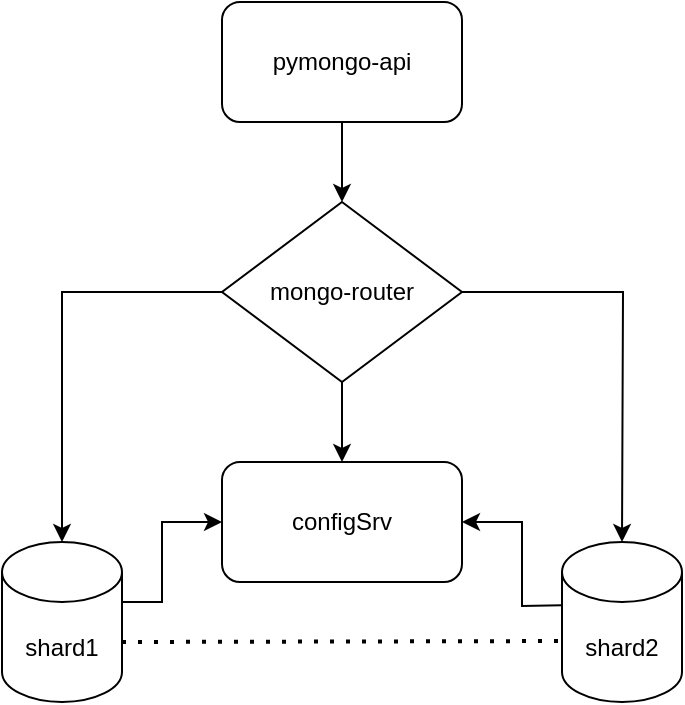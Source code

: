<mxfile version="26.0.16" pages="5">
  <diagram name="Задание 2" id="-H_mtQnk-PTXWXPvYvuk">
    <mxGraphModel dx="954" dy="1478" grid="1" gridSize="10" guides="1" tooltips="1" connect="1" arrows="1" fold="1" page="1" pageScale="1" pageWidth="1169" pageHeight="827" math="0" shadow="0">
      <root>
        <mxCell id="0" />
        <mxCell id="1" parent="0" />
        <mxCell id="zA23MoTUsTF4_91t8viU-2" value="shard1" style="shape=cylinder3;whiteSpace=wrap;html=1;boundedLbl=1;backgroundOutline=1;size=15;" parent="1" vertex="1">
          <mxGeometry x="290" y="240" width="60" height="80" as="geometry" />
        </mxCell>
        <mxCell id="zA23MoTUsTF4_91t8viU-3" value="pymongo-api" style="rounded=1;whiteSpace=wrap;html=1;" parent="1" vertex="1">
          <mxGeometry x="400" y="-30" width="120" height="60" as="geometry" />
        </mxCell>
        <mxCell id="zA23MoTUsTF4_91t8viU-4" style="edgeStyle=orthogonalEdgeStyle;rounded=0;orthogonalLoop=1;jettySize=auto;html=1;exitX=0;exitY=0.5;exitDx=0;exitDy=0;entryX=0.5;entryY=0;entryDx=0;entryDy=0;entryPerimeter=0;" parent="1" source="wMNTlfKfNzRItlIKltiS-4" target="zA23MoTUsTF4_91t8viU-2" edge="1">
          <mxGeometry relative="1" as="geometry">
            <mxPoint x="460" y="200" as="sourcePoint" />
            <mxPoint x="320" y="230" as="targetPoint" />
          </mxGeometry>
        </mxCell>
        <mxCell id="wMNTlfKfNzRItlIKltiS-4" value="mongo-router" style="rhombus;whiteSpace=wrap;html=1;" vertex="1" parent="1">
          <mxGeometry x="400" y="70" width="120" height="90" as="geometry" />
        </mxCell>
        <mxCell id="wMNTlfKfNzRItlIKltiS-5" value="shard2" style="shape=cylinder3;whiteSpace=wrap;html=1;boundedLbl=1;backgroundOutline=1;size=15;" vertex="1" parent="1">
          <mxGeometry x="570" y="240" width="60" height="80" as="geometry" />
        </mxCell>
        <mxCell id="wMNTlfKfNzRItlIKltiS-6" style="edgeStyle=orthogonalEdgeStyle;rounded=0;orthogonalLoop=1;jettySize=auto;html=1;exitX=1;exitY=0.5;exitDx=0;exitDy=0;" edge="1" parent="1" source="wMNTlfKfNzRItlIKltiS-4">
          <mxGeometry relative="1" as="geometry">
            <mxPoint x="570" y="200" as="sourcePoint" />
            <mxPoint x="600" y="240" as="targetPoint" />
          </mxGeometry>
        </mxCell>
        <mxCell id="wMNTlfKfNzRItlIKltiS-8" value="configSrv" style="rounded=1;whiteSpace=wrap;html=1;" vertex="1" parent="1">
          <mxGeometry x="400" y="200" width="120" height="60" as="geometry" />
        </mxCell>
        <mxCell id="wMNTlfKfNzRItlIKltiS-9" value="" style="endArrow=classic;html=1;rounded=0;exitX=0.5;exitY=1;exitDx=0;exitDy=0;entryX=0.5;entryY=0;entryDx=0;entryDy=0;" edge="1" parent="1" source="wMNTlfKfNzRItlIKltiS-4" target="wMNTlfKfNzRItlIKltiS-8">
          <mxGeometry width="50" height="50" relative="1" as="geometry">
            <mxPoint x="470" y="190" as="sourcePoint" />
            <mxPoint x="520" y="140" as="targetPoint" />
          </mxGeometry>
        </mxCell>
        <mxCell id="wMNTlfKfNzRItlIKltiS-10" value="" style="endArrow=classic;html=1;rounded=0;entryX=0;entryY=0.5;entryDx=0;entryDy=0;" edge="1" parent="1" target="wMNTlfKfNzRItlIKltiS-8">
          <mxGeometry width="50" height="50" relative="1" as="geometry">
            <mxPoint x="350" y="270" as="sourcePoint" />
            <mxPoint x="400" y="220" as="targetPoint" />
            <Array as="points">
              <mxPoint x="370" y="270" />
              <mxPoint x="370" y="230" />
            </Array>
          </mxGeometry>
        </mxCell>
        <mxCell id="wMNTlfKfNzRItlIKltiS-11" value="" style="endArrow=none;dashed=1;html=1;dashPattern=1 3;strokeWidth=2;rounded=0;entryX=-0.029;entryY=0.619;entryDx=0;entryDy=0;entryPerimeter=0;" edge="1" parent="1" target="wMNTlfKfNzRItlIKltiS-5">
          <mxGeometry width="50" height="50" relative="1" as="geometry">
            <mxPoint x="350" y="290" as="sourcePoint" />
            <mxPoint x="400" y="240" as="targetPoint" />
          </mxGeometry>
        </mxCell>
        <mxCell id="wMNTlfKfNzRItlIKltiS-12" value="" style="endArrow=classic;html=1;rounded=0;entryX=1;entryY=0.5;entryDx=0;entryDy=0;exitX=-0.001;exitY=0.395;exitDx=0;exitDy=0;exitPerimeter=0;" edge="1" parent="1" source="wMNTlfKfNzRItlIKltiS-5" target="wMNTlfKfNzRItlIKltiS-8">
          <mxGeometry width="50" height="50" relative="1" as="geometry">
            <mxPoint x="520" y="280" as="sourcePoint" />
            <mxPoint x="570" y="230" as="targetPoint" />
            <Array as="points">
              <mxPoint x="550" y="272" />
              <mxPoint x="550" y="230" />
            </Array>
          </mxGeometry>
        </mxCell>
        <mxCell id="wMNTlfKfNzRItlIKltiS-13" value="" style="endArrow=classic;html=1;rounded=0;" edge="1" parent="1" target="wMNTlfKfNzRItlIKltiS-4">
          <mxGeometry width="50" height="50" relative="1" as="geometry">
            <mxPoint x="460" y="30" as="sourcePoint" />
            <mxPoint x="510" y="-20" as="targetPoint" />
          </mxGeometry>
        </mxCell>
      </root>
    </mxGraphModel>
  </diagram>
  <diagram id="g8MGapnhHfuEhl8JQ7FW" name="Задание 3">
    <mxGraphModel dx="954" dy="651" grid="1" gridSize="10" guides="1" tooltips="1" connect="1" arrows="1" fold="1" page="1" pageScale="1" pageWidth="827" pageHeight="1169" math="0" shadow="0">
      <root>
        <mxCell id="0" />
        <mxCell id="1" parent="0" />
        <mxCell id="P3i2-cvloim_imuj-xMK-15" value="" style="rounded=1;whiteSpace=wrap;html=1;" vertex="1" parent="1">
          <mxGeometry x="130" y="330" width="210" height="140" as="geometry" />
        </mxCell>
        <mxCell id="P3i2-cvloim_imuj-xMK-1" value="shard1" style="shape=cylinder3;whiteSpace=wrap;html=1;boundedLbl=1;backgroundOutline=1;size=15;" vertex="1" parent="1">
          <mxGeometry x="205" y="330" width="60" height="80" as="geometry" />
        </mxCell>
        <mxCell id="P3i2-cvloim_imuj-xMK-2" value="pymongo-api" style="rounded=1;whiteSpace=wrap;html=1;" vertex="1" parent="1">
          <mxGeometry x="390" y="60" width="120" height="60" as="geometry" />
        </mxCell>
        <mxCell id="P3i2-cvloim_imuj-xMK-3" style="edgeStyle=orthogonalEdgeStyle;rounded=0;orthogonalLoop=1;jettySize=auto;html=1;exitX=0;exitY=0.5;exitDx=0;exitDy=0;entryX=0.5;entryY=0;entryDx=0;entryDy=0;" edge="1" parent="1" source="P3i2-cvloim_imuj-xMK-4" target="P3i2-cvloim_imuj-xMK-15">
          <mxGeometry relative="1" as="geometry">
            <mxPoint x="450" y="290" as="sourcePoint" />
            <mxPoint x="310" y="320" as="targetPoint" />
          </mxGeometry>
        </mxCell>
        <mxCell id="P3i2-cvloim_imuj-xMK-4" value="mongo-router" style="rhombus;whiteSpace=wrap;html=1;" vertex="1" parent="1">
          <mxGeometry x="390" y="160" width="120" height="90" as="geometry" />
        </mxCell>
        <mxCell id="P3i2-cvloim_imuj-xMK-6" style="edgeStyle=orthogonalEdgeStyle;rounded=0;orthogonalLoop=1;jettySize=auto;html=1;exitX=1;exitY=0.5;exitDx=0;exitDy=0;entryX=0.5;entryY=0;entryDx=0;entryDy=0;" edge="1" parent="1" source="P3i2-cvloim_imuj-xMK-4" target="P3i2-cvloim_imuj-xMK-16">
          <mxGeometry relative="1" as="geometry">
            <mxPoint x="560" y="290" as="sourcePoint" />
            <mxPoint x="590" y="330" as="targetPoint" />
          </mxGeometry>
        </mxCell>
        <mxCell id="P3i2-cvloim_imuj-xMK-7" value="configSrv" style="rounded=1;whiteSpace=wrap;html=1;" vertex="1" parent="1">
          <mxGeometry x="390" y="290" width="120" height="60" as="geometry" />
        </mxCell>
        <mxCell id="P3i2-cvloim_imuj-xMK-8" value="" style="endArrow=classic;html=1;rounded=0;exitX=0.5;exitY=1;exitDx=0;exitDy=0;entryX=0.5;entryY=0;entryDx=0;entryDy=0;" edge="1" parent="1" source="P3i2-cvloim_imuj-xMK-4" target="P3i2-cvloim_imuj-xMK-7">
          <mxGeometry width="50" height="50" relative="1" as="geometry">
            <mxPoint x="460" y="280" as="sourcePoint" />
            <mxPoint x="510" y="230" as="targetPoint" />
          </mxGeometry>
        </mxCell>
        <mxCell id="P3i2-cvloim_imuj-xMK-9" value="" style="endArrow=classic;html=1;rounded=0;entryX=0;entryY=0.5;entryDx=0;entryDy=0;exitX=0.998;exitY=0.476;exitDx=0;exitDy=0;exitPerimeter=0;" edge="1" parent="1" target="P3i2-cvloim_imuj-xMK-7" source="P3i2-cvloim_imuj-xMK-15">
          <mxGeometry width="50" height="50" relative="1" as="geometry">
            <mxPoint x="340" y="360" as="sourcePoint" />
            <mxPoint x="390" y="310" as="targetPoint" />
            <Array as="points">
              <mxPoint x="360" y="397" />
              <mxPoint x="360" y="320" />
            </Array>
          </mxGeometry>
        </mxCell>
        <mxCell id="P3i2-cvloim_imuj-xMK-11" value="" style="endArrow=classic;html=1;rounded=0;entryX=1;entryY=0.5;entryDx=0;entryDy=0;exitX=-0.004;exitY=0.438;exitDx=0;exitDy=0;exitPerimeter=0;" edge="1" parent="1" source="P3i2-cvloim_imuj-xMK-16" target="P3i2-cvloim_imuj-xMK-7">
          <mxGeometry width="50" height="50" relative="1" as="geometry">
            <mxPoint x="559.94" y="361.6" as="sourcePoint" />
            <mxPoint x="560" y="320" as="targetPoint" />
            <Array as="points">
              <mxPoint x="540" y="396" />
              <mxPoint x="540" y="320" />
            </Array>
          </mxGeometry>
        </mxCell>
        <mxCell id="P3i2-cvloim_imuj-xMK-12" value="" style="endArrow=classic;html=1;rounded=0;" edge="1" parent="1" target="P3i2-cvloim_imuj-xMK-4">
          <mxGeometry width="50" height="50" relative="1" as="geometry">
            <mxPoint x="450" y="120" as="sourcePoint" />
            <mxPoint x="500" y="70" as="targetPoint" />
          </mxGeometry>
        </mxCell>
        <mxCell id="P3i2-cvloim_imuj-xMK-13" value="shard1_2" style="shape=cylinder3;whiteSpace=wrap;html=1;boundedLbl=1;backgroundOutline=1;size=15;" vertex="1" parent="1">
          <mxGeometry x="145" y="380" width="60" height="80" as="geometry" />
        </mxCell>
        <mxCell id="P3i2-cvloim_imuj-xMK-14" value="shard1_3" style="shape=cylinder3;whiteSpace=wrap;html=1;boundedLbl=1;backgroundOutline=1;size=15;" vertex="1" parent="1">
          <mxGeometry x="265" y="380" width="60" height="80" as="geometry" />
        </mxCell>
        <mxCell id="P3i2-cvloim_imuj-xMK-16" value="" style="rounded=1;whiteSpace=wrap;html=1;" vertex="1" parent="1">
          <mxGeometry x="560" y="330" width="210" height="150" as="geometry" />
        </mxCell>
        <mxCell id="P3i2-cvloim_imuj-xMK-17" value="shard2" style="shape=cylinder3;whiteSpace=wrap;html=1;boundedLbl=1;backgroundOutline=1;size=15;" vertex="1" parent="1">
          <mxGeometry x="635" y="340" width="60" height="80" as="geometry" />
        </mxCell>
        <mxCell id="P3i2-cvloim_imuj-xMK-18" value="shard2_2" style="shape=cylinder3;whiteSpace=wrap;html=1;boundedLbl=1;backgroundOutline=1;size=15;" vertex="1" parent="1">
          <mxGeometry x="575" y="390" width="60" height="80" as="geometry" />
        </mxCell>
        <mxCell id="P3i2-cvloim_imuj-xMK-19" value="shard2_3" style="shape=cylinder3;whiteSpace=wrap;html=1;boundedLbl=1;backgroundOutline=1;size=15;" vertex="1" parent="1">
          <mxGeometry x="695" y="390" width="60" height="80" as="geometry" />
        </mxCell>
      </root>
    </mxGraphModel>
  </diagram>
  <diagram id="ScRZC1xb8i1tYUi4lybS" name="Задание 4">
    <mxGraphModel dx="954" dy="651" grid="1" gridSize="10" guides="1" tooltips="1" connect="1" arrows="1" fold="1" page="1" pageScale="1" pageWidth="827" pageHeight="1169" math="0" shadow="0">
      <root>
        <mxCell id="0" />
        <mxCell id="1" parent="0" />
        <mxCell id="najtnWsb7x3hl6VI_MXc-18" value="" style="rounded=1;whiteSpace=wrap;html=1;" vertex="1" parent="1">
          <mxGeometry x="160" y="420" width="210" height="140" as="geometry" />
        </mxCell>
        <mxCell id="najtnWsb7x3hl6VI_MXc-19" value="shard1" style="shape=cylinder3;whiteSpace=wrap;html=1;boundedLbl=1;backgroundOutline=1;size=15;" vertex="1" parent="1">
          <mxGeometry x="235" y="420" width="60" height="80" as="geometry" />
        </mxCell>
        <mxCell id="najtnWsb7x3hl6VI_MXc-20" value="pymongo-api" style="rounded=1;whiteSpace=wrap;html=1;" vertex="1" parent="1">
          <mxGeometry x="420" y="150" width="120" height="60" as="geometry" />
        </mxCell>
        <mxCell id="najtnWsb7x3hl6VI_MXc-21" style="edgeStyle=orthogonalEdgeStyle;rounded=0;orthogonalLoop=1;jettySize=auto;html=1;exitX=0;exitY=0.5;exitDx=0;exitDy=0;entryX=0.5;entryY=0;entryDx=0;entryDy=0;" edge="1" parent="1" source="najtnWsb7x3hl6VI_MXc-22" target="najtnWsb7x3hl6VI_MXc-18">
          <mxGeometry relative="1" as="geometry">
            <mxPoint x="480" y="380" as="sourcePoint" />
            <mxPoint x="340" y="410" as="targetPoint" />
          </mxGeometry>
        </mxCell>
        <mxCell id="najtnWsb7x3hl6VI_MXc-22" value="mongo-router" style="rhombus;whiteSpace=wrap;html=1;" vertex="1" parent="1">
          <mxGeometry x="420" y="250" width="120" height="90" as="geometry" />
        </mxCell>
        <mxCell id="najtnWsb7x3hl6VI_MXc-23" style="edgeStyle=orthogonalEdgeStyle;rounded=0;orthogonalLoop=1;jettySize=auto;html=1;exitX=1;exitY=0.5;exitDx=0;exitDy=0;entryX=0.5;entryY=0;entryDx=0;entryDy=0;" edge="1" parent="1" source="najtnWsb7x3hl6VI_MXc-22" target="najtnWsb7x3hl6VI_MXc-31">
          <mxGeometry relative="1" as="geometry">
            <mxPoint x="590" y="380" as="sourcePoint" />
            <mxPoint x="620" y="420" as="targetPoint" />
          </mxGeometry>
        </mxCell>
        <mxCell id="najtnWsb7x3hl6VI_MXc-24" value="configSrv" style="rounded=1;whiteSpace=wrap;html=1;" vertex="1" parent="1">
          <mxGeometry x="420" y="380" width="120" height="60" as="geometry" />
        </mxCell>
        <mxCell id="najtnWsb7x3hl6VI_MXc-25" value="" style="endArrow=classic;html=1;rounded=0;exitX=0.5;exitY=1;exitDx=0;exitDy=0;entryX=0.5;entryY=0;entryDx=0;entryDy=0;" edge="1" parent="1" source="najtnWsb7x3hl6VI_MXc-22" target="najtnWsb7x3hl6VI_MXc-24">
          <mxGeometry width="50" height="50" relative="1" as="geometry">
            <mxPoint x="490" y="370" as="sourcePoint" />
            <mxPoint x="540" y="320" as="targetPoint" />
          </mxGeometry>
        </mxCell>
        <mxCell id="najtnWsb7x3hl6VI_MXc-26" value="" style="endArrow=classic;html=1;rounded=0;entryX=0;entryY=0.5;entryDx=0;entryDy=0;exitX=0.998;exitY=0.476;exitDx=0;exitDy=0;exitPerimeter=0;" edge="1" parent="1" source="najtnWsb7x3hl6VI_MXc-18" target="najtnWsb7x3hl6VI_MXc-24">
          <mxGeometry width="50" height="50" relative="1" as="geometry">
            <mxPoint x="370" y="450" as="sourcePoint" />
            <mxPoint x="420" y="400" as="targetPoint" />
            <Array as="points">
              <mxPoint x="390" y="487" />
              <mxPoint x="390" y="410" />
            </Array>
          </mxGeometry>
        </mxCell>
        <mxCell id="najtnWsb7x3hl6VI_MXc-27" value="" style="endArrow=classic;html=1;rounded=0;entryX=1;entryY=0.5;entryDx=0;entryDy=0;exitX=-0.004;exitY=0.438;exitDx=0;exitDy=0;exitPerimeter=0;" edge="1" parent="1" source="najtnWsb7x3hl6VI_MXc-31" target="najtnWsb7x3hl6VI_MXc-24">
          <mxGeometry width="50" height="50" relative="1" as="geometry">
            <mxPoint x="589.94" y="451.6" as="sourcePoint" />
            <mxPoint x="590" y="410" as="targetPoint" />
            <Array as="points">
              <mxPoint x="570" y="486" />
              <mxPoint x="570" y="410" />
            </Array>
          </mxGeometry>
        </mxCell>
        <mxCell id="najtnWsb7x3hl6VI_MXc-28" value="" style="endArrow=classic;html=1;rounded=0;" edge="1" parent="1" target="najtnWsb7x3hl6VI_MXc-22">
          <mxGeometry width="50" height="50" relative="1" as="geometry">
            <mxPoint x="480" y="210" as="sourcePoint" />
            <mxPoint x="530" y="160" as="targetPoint" />
          </mxGeometry>
        </mxCell>
        <mxCell id="najtnWsb7x3hl6VI_MXc-29" value="shard1_2" style="shape=cylinder3;whiteSpace=wrap;html=1;boundedLbl=1;backgroundOutline=1;size=15;" vertex="1" parent="1">
          <mxGeometry x="175" y="470" width="60" height="80" as="geometry" />
        </mxCell>
        <mxCell id="najtnWsb7x3hl6VI_MXc-30" value="shard1_3" style="shape=cylinder3;whiteSpace=wrap;html=1;boundedLbl=1;backgroundOutline=1;size=15;" vertex="1" parent="1">
          <mxGeometry x="295" y="470" width="60" height="80" as="geometry" />
        </mxCell>
        <mxCell id="najtnWsb7x3hl6VI_MXc-31" value="" style="rounded=1;whiteSpace=wrap;html=1;" vertex="1" parent="1">
          <mxGeometry x="590" y="420" width="210" height="150" as="geometry" />
        </mxCell>
        <mxCell id="najtnWsb7x3hl6VI_MXc-32" value="shard2" style="shape=cylinder3;whiteSpace=wrap;html=1;boundedLbl=1;backgroundOutline=1;size=15;" vertex="1" parent="1">
          <mxGeometry x="665" y="430" width="60" height="80" as="geometry" />
        </mxCell>
        <mxCell id="najtnWsb7x3hl6VI_MXc-33" value="shard2_2" style="shape=cylinder3;whiteSpace=wrap;html=1;boundedLbl=1;backgroundOutline=1;size=15;" vertex="1" parent="1">
          <mxGeometry x="605" y="480" width="60" height="80" as="geometry" />
        </mxCell>
        <mxCell id="najtnWsb7x3hl6VI_MXc-34" value="shard2_3" style="shape=cylinder3;whiteSpace=wrap;html=1;boundedLbl=1;backgroundOutline=1;size=15;" vertex="1" parent="1">
          <mxGeometry x="725" y="480" width="60" height="80" as="geometry" />
        </mxCell>
        <mxCell id="najtnWsb7x3hl6VI_MXc-35" value="redis" style="rounded=1;whiteSpace=wrap;html=1;" vertex="1" parent="1">
          <mxGeometry x="600" y="200" width="120" height="60" as="geometry" />
        </mxCell>
        <mxCell id="najtnWsb7x3hl6VI_MXc-36" value="" style="endArrow=classic;html=1;rounded=0;entryX=0.5;entryY=0;entryDx=0;entryDy=0;" edge="1" parent="1" target="najtnWsb7x3hl6VI_MXc-35">
          <mxGeometry width="50" height="50" relative="1" as="geometry">
            <mxPoint x="540" y="180" as="sourcePoint" />
            <mxPoint x="590" y="130" as="targetPoint" />
            <Array as="points">
              <mxPoint x="660" y="180" />
            </Array>
          </mxGeometry>
        </mxCell>
      </root>
    </mxGraphModel>
  </diagram>
  <diagram id="5z0fbqXUKsoLHzWocqp3" name="Задание 5">
    <mxGraphModel dx="954" dy="1820" grid="1" gridSize="10" guides="1" tooltips="1" connect="1" arrows="1" fold="1" page="1" pageScale="1" pageWidth="827" pageHeight="1169" math="0" shadow="0">
      <root>
        <mxCell id="0" />
        <mxCell id="1" parent="0" />
        <mxCell id="M5_copgCiuHlVBaVW6s2-1" value="" style="rounded=1;whiteSpace=wrap;html=1;" vertex="1" parent="1">
          <mxGeometry x="270" y="530" width="210" height="140" as="geometry" />
        </mxCell>
        <mxCell id="M5_copgCiuHlVBaVW6s2-2" value="shard1" style="shape=cylinder3;whiteSpace=wrap;html=1;boundedLbl=1;backgroundOutline=1;size=15;" vertex="1" parent="1">
          <mxGeometry x="345" y="530" width="60" height="80" as="geometry" />
        </mxCell>
        <mxCell id="M5_copgCiuHlVBaVW6s2-4" style="edgeStyle=orthogonalEdgeStyle;rounded=0;orthogonalLoop=1;jettySize=auto;html=1;exitX=0;exitY=0.5;exitDx=0;exitDy=0;entryX=0.5;entryY=0;entryDx=0;entryDy=0;" edge="1" parent="1" source="M5_copgCiuHlVBaVW6s2-5" target="M5_copgCiuHlVBaVW6s2-1">
          <mxGeometry relative="1" as="geometry">
            <mxPoint x="590" y="490" as="sourcePoint" />
            <mxPoint x="450" y="520" as="targetPoint" />
          </mxGeometry>
        </mxCell>
        <mxCell id="M5_copgCiuHlVBaVW6s2-5" value="mongo-router" style="rhombus;whiteSpace=wrap;html=1;" vertex="1" parent="1">
          <mxGeometry x="530" y="360" width="120" height="90" as="geometry" />
        </mxCell>
        <mxCell id="M5_copgCiuHlVBaVW6s2-6" style="edgeStyle=orthogonalEdgeStyle;rounded=0;orthogonalLoop=1;jettySize=auto;html=1;exitX=1;exitY=0.5;exitDx=0;exitDy=0;entryX=0.5;entryY=0;entryDx=0;entryDy=0;" edge="1" parent="1" source="M5_copgCiuHlVBaVW6s2-5" target="M5_copgCiuHlVBaVW6s2-14">
          <mxGeometry relative="1" as="geometry">
            <mxPoint x="700" y="490" as="sourcePoint" />
            <mxPoint x="730" y="530" as="targetPoint" />
          </mxGeometry>
        </mxCell>
        <mxCell id="M5_copgCiuHlVBaVW6s2-7" value="configSrv" style="rounded=1;whiteSpace=wrap;html=1;" vertex="1" parent="1">
          <mxGeometry x="530" y="490" width="120" height="60" as="geometry" />
        </mxCell>
        <mxCell id="M5_copgCiuHlVBaVW6s2-8" value="" style="endArrow=classic;html=1;rounded=0;exitX=0.5;exitY=1;exitDx=0;exitDy=0;entryX=0.5;entryY=0;entryDx=0;entryDy=0;" edge="1" parent="1" source="M5_copgCiuHlVBaVW6s2-5" target="M5_copgCiuHlVBaVW6s2-7">
          <mxGeometry width="50" height="50" relative="1" as="geometry">
            <mxPoint x="600" y="480" as="sourcePoint" />
            <mxPoint x="650" y="430" as="targetPoint" />
          </mxGeometry>
        </mxCell>
        <mxCell id="M5_copgCiuHlVBaVW6s2-9" value="" style="endArrow=classic;html=1;rounded=0;entryX=0;entryY=0.5;entryDx=0;entryDy=0;exitX=0.998;exitY=0.476;exitDx=0;exitDy=0;exitPerimeter=0;" edge="1" parent="1" source="M5_copgCiuHlVBaVW6s2-1" target="M5_copgCiuHlVBaVW6s2-7">
          <mxGeometry width="50" height="50" relative="1" as="geometry">
            <mxPoint x="480" y="560" as="sourcePoint" />
            <mxPoint x="530" y="510" as="targetPoint" />
            <Array as="points">
              <mxPoint x="500" y="597" />
              <mxPoint x="500" y="520" />
            </Array>
          </mxGeometry>
        </mxCell>
        <mxCell id="M5_copgCiuHlVBaVW6s2-10" value="" style="endArrow=classic;html=1;rounded=0;entryX=1;entryY=0.5;entryDx=0;entryDy=0;exitX=-0.004;exitY=0.438;exitDx=0;exitDy=0;exitPerimeter=0;" edge="1" parent="1" source="M5_copgCiuHlVBaVW6s2-14" target="M5_copgCiuHlVBaVW6s2-7">
          <mxGeometry width="50" height="50" relative="1" as="geometry">
            <mxPoint x="699.94" y="561.6" as="sourcePoint" />
            <mxPoint x="700" y="520" as="targetPoint" />
            <Array as="points">
              <mxPoint x="680" y="596" />
              <mxPoint x="680" y="520" />
            </Array>
          </mxGeometry>
        </mxCell>
        <mxCell id="M5_copgCiuHlVBaVW6s2-11" value="" style="endArrow=classic;html=1;rounded=0;exitX=0.5;exitY=1;exitDx=0;exitDy=0;entryX=0;entryY=0;entryDx=0;entryDy=0;" edge="1" parent="1" target="M5_copgCiuHlVBaVW6s2-5" source="M5_copgCiuHlVBaVW6s2-27">
          <mxGeometry width="50" height="50" relative="1" as="geometry">
            <mxPoint x="590" y="320" as="sourcePoint" />
            <mxPoint x="640" y="270" as="targetPoint" />
            <Array as="points">
              <mxPoint x="473" y="383" />
            </Array>
          </mxGeometry>
        </mxCell>
        <mxCell id="M5_copgCiuHlVBaVW6s2-12" value="shard1_2" style="shape=cylinder3;whiteSpace=wrap;html=1;boundedLbl=1;backgroundOutline=1;size=15;" vertex="1" parent="1">
          <mxGeometry x="285" y="580" width="60" height="80" as="geometry" />
        </mxCell>
        <mxCell id="M5_copgCiuHlVBaVW6s2-13" value="shard1_3" style="shape=cylinder3;whiteSpace=wrap;html=1;boundedLbl=1;backgroundOutline=1;size=15;" vertex="1" parent="1">
          <mxGeometry x="405" y="580" width="60" height="80" as="geometry" />
        </mxCell>
        <mxCell id="M5_copgCiuHlVBaVW6s2-14" value="" style="rounded=1;whiteSpace=wrap;html=1;" vertex="1" parent="1">
          <mxGeometry x="700" y="530" width="210" height="150" as="geometry" />
        </mxCell>
        <mxCell id="M5_copgCiuHlVBaVW6s2-15" value="shard2" style="shape=cylinder3;whiteSpace=wrap;html=1;boundedLbl=1;backgroundOutline=1;size=15;" vertex="1" parent="1">
          <mxGeometry x="775" y="540" width="60" height="80" as="geometry" />
        </mxCell>
        <mxCell id="M5_copgCiuHlVBaVW6s2-16" value="shard2_2" style="shape=cylinder3;whiteSpace=wrap;html=1;boundedLbl=1;backgroundOutline=1;size=15;" vertex="1" parent="1">
          <mxGeometry x="715" y="590" width="60" height="80" as="geometry" />
        </mxCell>
        <mxCell id="M5_copgCiuHlVBaVW6s2-17" value="shard2_3" style="shape=cylinder3;whiteSpace=wrap;html=1;boundedLbl=1;backgroundOutline=1;size=15;" vertex="1" parent="1">
          <mxGeometry x="835" y="590" width="60" height="80" as="geometry" />
        </mxCell>
        <mxCell id="M5_copgCiuHlVBaVW6s2-20" value="" style="edgeStyle=orthogonalEdgeStyle;rounded=0;orthogonalLoop=1;jettySize=auto;html=1;entryX=0.568;entryY=0.01;entryDx=0;entryDy=0;exitX=0;exitY=0.5;exitDx=0;exitDy=0;entryPerimeter=0;" edge="1" parent="1" source="M5_copgCiuHlVBaVW6s2-23" target="M5_copgCiuHlVBaVW6s2-33">
          <mxGeometry relative="1" as="geometry">
            <mxPoint x="571" y="210" as="sourcePoint" />
            <mxPoint x="611.11" y="190.72" as="targetPoint" />
          </mxGeometry>
        </mxCell>
        <mxCell id="M5_copgCiuHlVBaVW6s2-21" style="edgeStyle=orthogonalEdgeStyle;rounded=0;orthogonalLoop=1;jettySize=auto;html=1;entryX=0.5;entryY=0;entryDx=0;entryDy=0;" edge="1" parent="1" source="M5_copgCiuHlVBaVW6s2-37" target="M5_copgCiuHlVBaVW6s2-23">
          <mxGeometry relative="1" as="geometry">
            <mxPoint x="731.25" y="110" as="targetPoint" />
          </mxGeometry>
        </mxCell>
        <mxCell id="M5_copgCiuHlVBaVW6s2-22" value="" style="group" vertex="1" connectable="0" parent="1">
          <mxGeometry x="670" y="110" width="125" height="58" as="geometry" />
        </mxCell>
        <mxCell id="M5_copgCiuHlVBaVW6s2-23" value="&lt;div&gt;pymongo_api&lt;br&gt;&lt;/div&gt;" style="rounded=1;whiteSpace=wrap;html=1;" vertex="1" parent="M5_copgCiuHlVBaVW6s2-22">
          <mxGeometry y="8" width="125" height="50" as="geometry" />
        </mxCell>
        <mxCell id="M5_copgCiuHlVBaVW6s2-53" value="" style="endArrow=classic;html=1;rounded=0;entryX=1;entryY=0;entryDx=0;entryDy=0;" edge="1" parent="M5_copgCiuHlVBaVW6s2-22" target="M5_copgCiuHlVBaVW6s2-5">
          <mxGeometry width="50" height="50" relative="1" as="geometry">
            <mxPoint x="60" y="60" as="sourcePoint" />
            <mxPoint x="110" y="10" as="targetPoint" />
            <Array as="points">
              <mxPoint x="60" y="273" />
            </Array>
          </mxGeometry>
        </mxCell>
        <mxCell id="M5_copgCiuHlVBaVW6s2-26" value="" style="group" vertex="1" connectable="0" parent="1">
          <mxGeometry x="410" y="110" width="125" height="58" as="geometry" />
        </mxCell>
        <mxCell id="M5_copgCiuHlVBaVW6s2-27" value="&lt;div&gt;pymongo_api_2&lt;br&gt;&lt;/div&gt;" style="rounded=1;whiteSpace=wrap;html=1;" vertex="1" parent="M5_copgCiuHlVBaVW6s2-26">
          <mxGeometry y="8" width="125" height="50" as="geometry" />
        </mxCell>
        <mxCell id="M5_copgCiuHlVBaVW6s2-67" value="" style="endArrow=classic;html=1;rounded=0;entryX=1;entryY=0.5;entryDx=0;entryDy=0;" edge="1" parent="M5_copgCiuHlVBaVW6s2-26" target="M5_copgCiuHlVBaVW6s2-55">
          <mxGeometry width="50" height="50" relative="1" as="geometry">
            <mxPoint y="50" as="sourcePoint" />
            <mxPoint x="50" as="targetPoint" />
            <Array as="points">
              <mxPoint x="-240" y="50" />
              <mxPoint x="-240" y="-530" />
              <mxPoint x="400" y="-530" />
              <mxPoint x="400" y="-405" />
            </Array>
          </mxGeometry>
        </mxCell>
        <mxCell id="M5_copgCiuHlVBaVW6s2-30" style="edgeStyle=orthogonalEdgeStyle;rounded=0;orthogonalLoop=1;jettySize=auto;html=1;entryX=0.432;entryY=0.05;entryDx=0;entryDy=0;entryPerimeter=0;" edge="1" parent="1" source="M5_copgCiuHlVBaVW6s2-27" target="M5_copgCiuHlVBaVW6s2-33">
          <mxGeometry relative="1" as="geometry">
            <mxPoint x="593.75" y="190" as="targetPoint" />
          </mxGeometry>
        </mxCell>
        <mxCell id="M5_copgCiuHlVBaVW6s2-31" style="edgeStyle=orthogonalEdgeStyle;rounded=0;orthogonalLoop=1;jettySize=auto;html=1;entryX=0.5;entryY=0;entryDx=0;entryDy=0;" edge="1" parent="1" source="M5_copgCiuHlVBaVW6s2-37" target="M5_copgCiuHlVBaVW6s2-27">
          <mxGeometry relative="1" as="geometry">
            <mxPoint x="471.25" y="110" as="targetPoint" />
          </mxGeometry>
        </mxCell>
        <mxCell id="M5_copgCiuHlVBaVW6s2-32" value="" style="group" vertex="1" connectable="0" parent="1">
          <mxGeometry x="540" y="190" width="125" height="58.5" as="geometry" />
        </mxCell>
        <mxCell id="M5_copgCiuHlVBaVW6s2-33" value="&lt;div&gt;redis&lt;/div&gt;" style="rounded=1;whiteSpace=wrap;html=1;" vertex="1" parent="M5_copgCiuHlVBaVW6s2-32">
          <mxGeometry y="8.5" width="125" height="50" as="geometry" />
        </mxCell>
        <mxCell id="M5_copgCiuHlVBaVW6s2-36" value="" style="group" vertex="1" connectable="0" parent="1">
          <mxGeometry x="538.75" y="32" width="125" height="58" as="geometry" />
        </mxCell>
        <mxCell id="M5_copgCiuHlVBaVW6s2-37" value="&lt;div&gt;apisix&lt;br&gt;&lt;/div&gt;" style="rounded=1;whiteSpace=wrap;html=1;movable=1;resizable=1;rotatable=1;deletable=1;editable=1;locked=0;connectable=1;" vertex="1" parent="M5_copgCiuHlVBaVW6s2-36">
          <mxGeometry y="8" width="125" height="50" as="geometry" />
        </mxCell>
        <mxCell id="M5_copgCiuHlVBaVW6s2-40" value="" style="group" vertex="1" connectable="0" parent="1">
          <mxGeometry x="790" y="27" width="145" height="50" as="geometry" />
        </mxCell>
        <mxCell id="M5_copgCiuHlVBaVW6s2-41" value="&lt;div&gt;consul&lt;br&gt;&lt;/div&gt;" style="rounded=1;whiteSpace=wrap;html=1;movable=1;resizable=1;rotatable=1;deletable=1;editable=1;locked=0;connectable=1;" vertex="1" parent="M5_copgCiuHlVBaVW6s2-40">
          <mxGeometry x="20" width="125" height="50" as="geometry" />
        </mxCell>
        <mxCell id="M5_copgCiuHlVBaVW6s2-44" style="edgeStyle=orthogonalEdgeStyle;rounded=0;orthogonalLoop=1;jettySize=auto;html=1;exitX=1;exitY=0.25;exitDx=0;exitDy=0;entryX=0;entryY=0.5;entryDx=0;entryDy=0;" edge="1" parent="1" source="M5_copgCiuHlVBaVW6s2-37" target="M5_copgCiuHlVBaVW6s2-41">
          <mxGeometry relative="1" as="geometry">
            <mxPoint x="790" y="52" as="targetPoint" />
          </mxGeometry>
        </mxCell>
        <mxCell id="M5_copgCiuHlVBaVW6s2-45" value="" style="group" vertex="1" connectable="0" parent="1">
          <mxGeometry x="250" y="27" width="145" height="50" as="geometry" />
        </mxCell>
        <mxCell id="M5_copgCiuHlVBaVW6s2-46" value="" style="group" vertex="1" connectable="0" parent="M5_copgCiuHlVBaVW6s2-45">
          <mxGeometry width="125" height="50" as="geometry" />
        </mxCell>
        <mxCell id="M5_copgCiuHlVBaVW6s2-47" value="&lt;div&gt;etcd&lt;br&gt;&lt;/div&gt;" style="rounded=1;whiteSpace=wrap;html=1;movable=1;resizable=1;rotatable=1;deletable=1;editable=1;locked=0;connectable=1;" vertex="1" parent="M5_copgCiuHlVBaVW6s2-46">
          <mxGeometry width="125" height="50" as="geometry" />
        </mxCell>
        <mxCell id="M5_copgCiuHlVBaVW6s2-50" style="edgeStyle=orthogonalEdgeStyle;rounded=0;orthogonalLoop=1;jettySize=auto;html=1;exitX=0;exitY=0.25;exitDx=0;exitDy=0;entryX=1;entryY=0.5;entryDx=0;entryDy=0;" edge="1" parent="1" source="M5_copgCiuHlVBaVW6s2-37" target="M5_copgCiuHlVBaVW6s2-47">
          <mxGeometry relative="1" as="geometry">
            <mxPoint x="395" y="52" as="targetPoint" />
          </mxGeometry>
        </mxCell>
        <mxCell id="M5_copgCiuHlVBaVW6s2-51" style="edgeStyle=orthogonalEdgeStyle;rounded=0;orthogonalLoop=1;jettySize=auto;html=1;exitX=0.5;exitY=1;exitDx=0;exitDy=0;entryX=1;entryY=0.5;entryDx=0;entryDy=0;startArrow=classic;startFill=1;endArrow=none;endFill=0;" edge="1" parent="1" source="M5_copgCiuHlVBaVW6s2-41" target="M5_copgCiuHlVBaVW6s2-23">
          <mxGeometry relative="1" as="geometry" />
        </mxCell>
        <mxCell id="M5_copgCiuHlVBaVW6s2-52" style="edgeStyle=orthogonalEdgeStyle;rounded=0;orthogonalLoop=1;jettySize=auto;html=1;exitX=0.5;exitY=0;exitDx=0;exitDy=0;entryX=0;entryY=0.5;entryDx=0;entryDy=0;startArrow=classic;startFill=1;endArrow=none;endFill=0;" edge="1" parent="1" source="M5_copgCiuHlVBaVW6s2-41" target="M5_copgCiuHlVBaVW6s2-27">
          <mxGeometry relative="1" as="geometry">
            <Array as="points">
              <mxPoint x="873" y="-20" />
              <mxPoint x="210" y="-20" />
              <mxPoint x="210" y="143" />
            </Array>
          </mxGeometry>
        </mxCell>
        <mxCell id="M5_copgCiuHlVBaVW6s2-54" value="" style="group" vertex="1" connectable="0" parent="1">
          <mxGeometry x="450" y="-370" width="300" height="150" as="geometry" />
        </mxCell>
        <mxCell id="M5_copgCiuHlVBaVW6s2-55" value="Регион 1" style="rounded=0;whiteSpace=wrap;html=1;fillColor=none;dashed=1;verticalAlign=top;align=right;spacing=2;spacingRight=2;" vertex="1" parent="M5_copgCiuHlVBaVW6s2-54">
          <mxGeometry width="300" height="150" as="geometry" />
        </mxCell>
        <mxCell id="M5_copgCiuHlVBaVW6s2-56" value="CDN" style="rounded=0;whiteSpace=wrap;html=1;" vertex="1" parent="M5_copgCiuHlVBaVW6s2-54">
          <mxGeometry x="170" y="43" width="100" height="50" as="geometry" />
        </mxCell>
        <mxCell id="M5_copgCiuHlVBaVW6s2-57" style="edgeStyle=orthogonalEdgeStyle;rounded=0;orthogonalLoop=1;jettySize=auto;html=1;entryX=0;entryY=0.5;entryDx=0;entryDy=0;" edge="1" parent="M5_copgCiuHlVBaVW6s2-54" source="M5_copgCiuHlVBaVW6s2-58" target="M5_copgCiuHlVBaVW6s2-56">
          <mxGeometry relative="1" as="geometry" />
        </mxCell>
        <mxCell id="M5_copgCiuHlVBaVW6s2-58" value="Пользователь 1" style="shape=umlActor;verticalLabelPosition=bottom;verticalAlign=top;html=1;outlineConnect=0;" vertex="1" parent="M5_copgCiuHlVBaVW6s2-54">
          <mxGeometry x="40" y="38" width="30" height="60" as="geometry" />
        </mxCell>
        <mxCell id="M5_copgCiuHlVBaVW6s2-64" value="" style="endArrow=classic;html=1;rounded=0;entryX=0.5;entryY=0;entryDx=0;entryDy=0;" edge="1" parent="M5_copgCiuHlVBaVW6s2-54" target="M5_copgCiuHlVBaVW6s2-37">
          <mxGeometry width="50" height="50" relative="1" as="geometry">
            <mxPoint y="80" as="sourcePoint" />
            <mxPoint x="-60" y="40" as="targetPoint" />
            <Array as="points">
              <mxPoint x="-50" y="80" />
              <mxPoint x="-50" y="370" />
              <mxPoint x="151" y="370" />
            </Array>
          </mxGeometry>
        </mxCell>
        <mxCell id="M5_copgCiuHlVBaVW6s2-59" value="" style="group" vertex="1" connectable="0" parent="1">
          <mxGeometry x="450" y="-200" width="300" height="150" as="geometry" />
        </mxCell>
        <mxCell id="M5_copgCiuHlVBaVW6s2-60" value="Регион 2" style="rounded=0;whiteSpace=wrap;html=1;fillColor=none;dashed=1;verticalAlign=top;align=right;spacing=2;spacingRight=2;" vertex="1" parent="M5_copgCiuHlVBaVW6s2-59">
          <mxGeometry width="300" height="150" as="geometry" />
        </mxCell>
        <mxCell id="M5_copgCiuHlVBaVW6s2-61" value="CDN" style="rounded=0;whiteSpace=wrap;html=1;" vertex="1" parent="M5_copgCiuHlVBaVW6s2-59">
          <mxGeometry x="170" y="43" width="100" height="50" as="geometry" />
        </mxCell>
        <mxCell id="M5_copgCiuHlVBaVW6s2-62" style="edgeStyle=orthogonalEdgeStyle;rounded=0;orthogonalLoop=1;jettySize=auto;html=1;entryX=0;entryY=0.5;entryDx=0;entryDy=0;" edge="1" parent="M5_copgCiuHlVBaVW6s2-59" source="M5_copgCiuHlVBaVW6s2-63" target="M5_copgCiuHlVBaVW6s2-61">
          <mxGeometry relative="1" as="geometry" />
        </mxCell>
        <mxCell id="M5_copgCiuHlVBaVW6s2-63" value="Пользователь 2" style="shape=umlActor;verticalLabelPosition=bottom;verticalAlign=top;html=1;outlineConnect=0;" vertex="1" parent="M5_copgCiuHlVBaVW6s2-59">
          <mxGeometry x="40" y="38" width="30" height="60" as="geometry" />
        </mxCell>
        <mxCell id="M5_copgCiuHlVBaVW6s2-65" value="" style="endArrow=classic;html=1;rounded=0;" edge="1" parent="M5_copgCiuHlVBaVW6s2-59">
          <mxGeometry width="50" height="50" relative="1" as="geometry">
            <mxPoint y="80" as="sourcePoint" />
            <mxPoint x="170" y="240" as="targetPoint" />
            <Array as="points">
              <mxPoint x="-30" y="80" />
              <mxPoint x="-30" y="160" />
              <mxPoint x="170" y="160" />
            </Array>
          </mxGeometry>
        </mxCell>
        <mxCell id="M5_copgCiuHlVBaVW6s2-66" value="" style="endArrow=classic;html=1;rounded=0;entryX=1;entryY=0.5;entryDx=0;entryDy=0;exitX=1;exitY=0.75;exitDx=0;exitDy=0;" edge="1" parent="1" source="M5_copgCiuHlVBaVW6s2-23" target="M5_copgCiuHlVBaVW6s2-60">
          <mxGeometry width="50" height="50" relative="1" as="geometry">
            <mxPoint x="830" y="160" as="sourcePoint" />
            <mxPoint x="850" y="110" as="targetPoint" />
            <Array as="points">
              <mxPoint x="980" y="156" />
              <mxPoint x="980" y="-125" />
            </Array>
          </mxGeometry>
        </mxCell>
      </root>
    </mxGraphModel>
  </diagram>
  <diagram id="Xlt_XWjsIBbU68_AVDkF" name="Задание 6">
    <mxGraphModel dx="954" dy="651" grid="1" gridSize="10" guides="1" tooltips="1" connect="1" arrows="1" fold="1" page="1" pageScale="1" pageWidth="827" pageHeight="1169" math="0" shadow="0">
      <root>
        <mxCell id="0" />
        <mxCell id="1" parent="0" />
      </root>
    </mxGraphModel>
  </diagram>
</mxfile>
